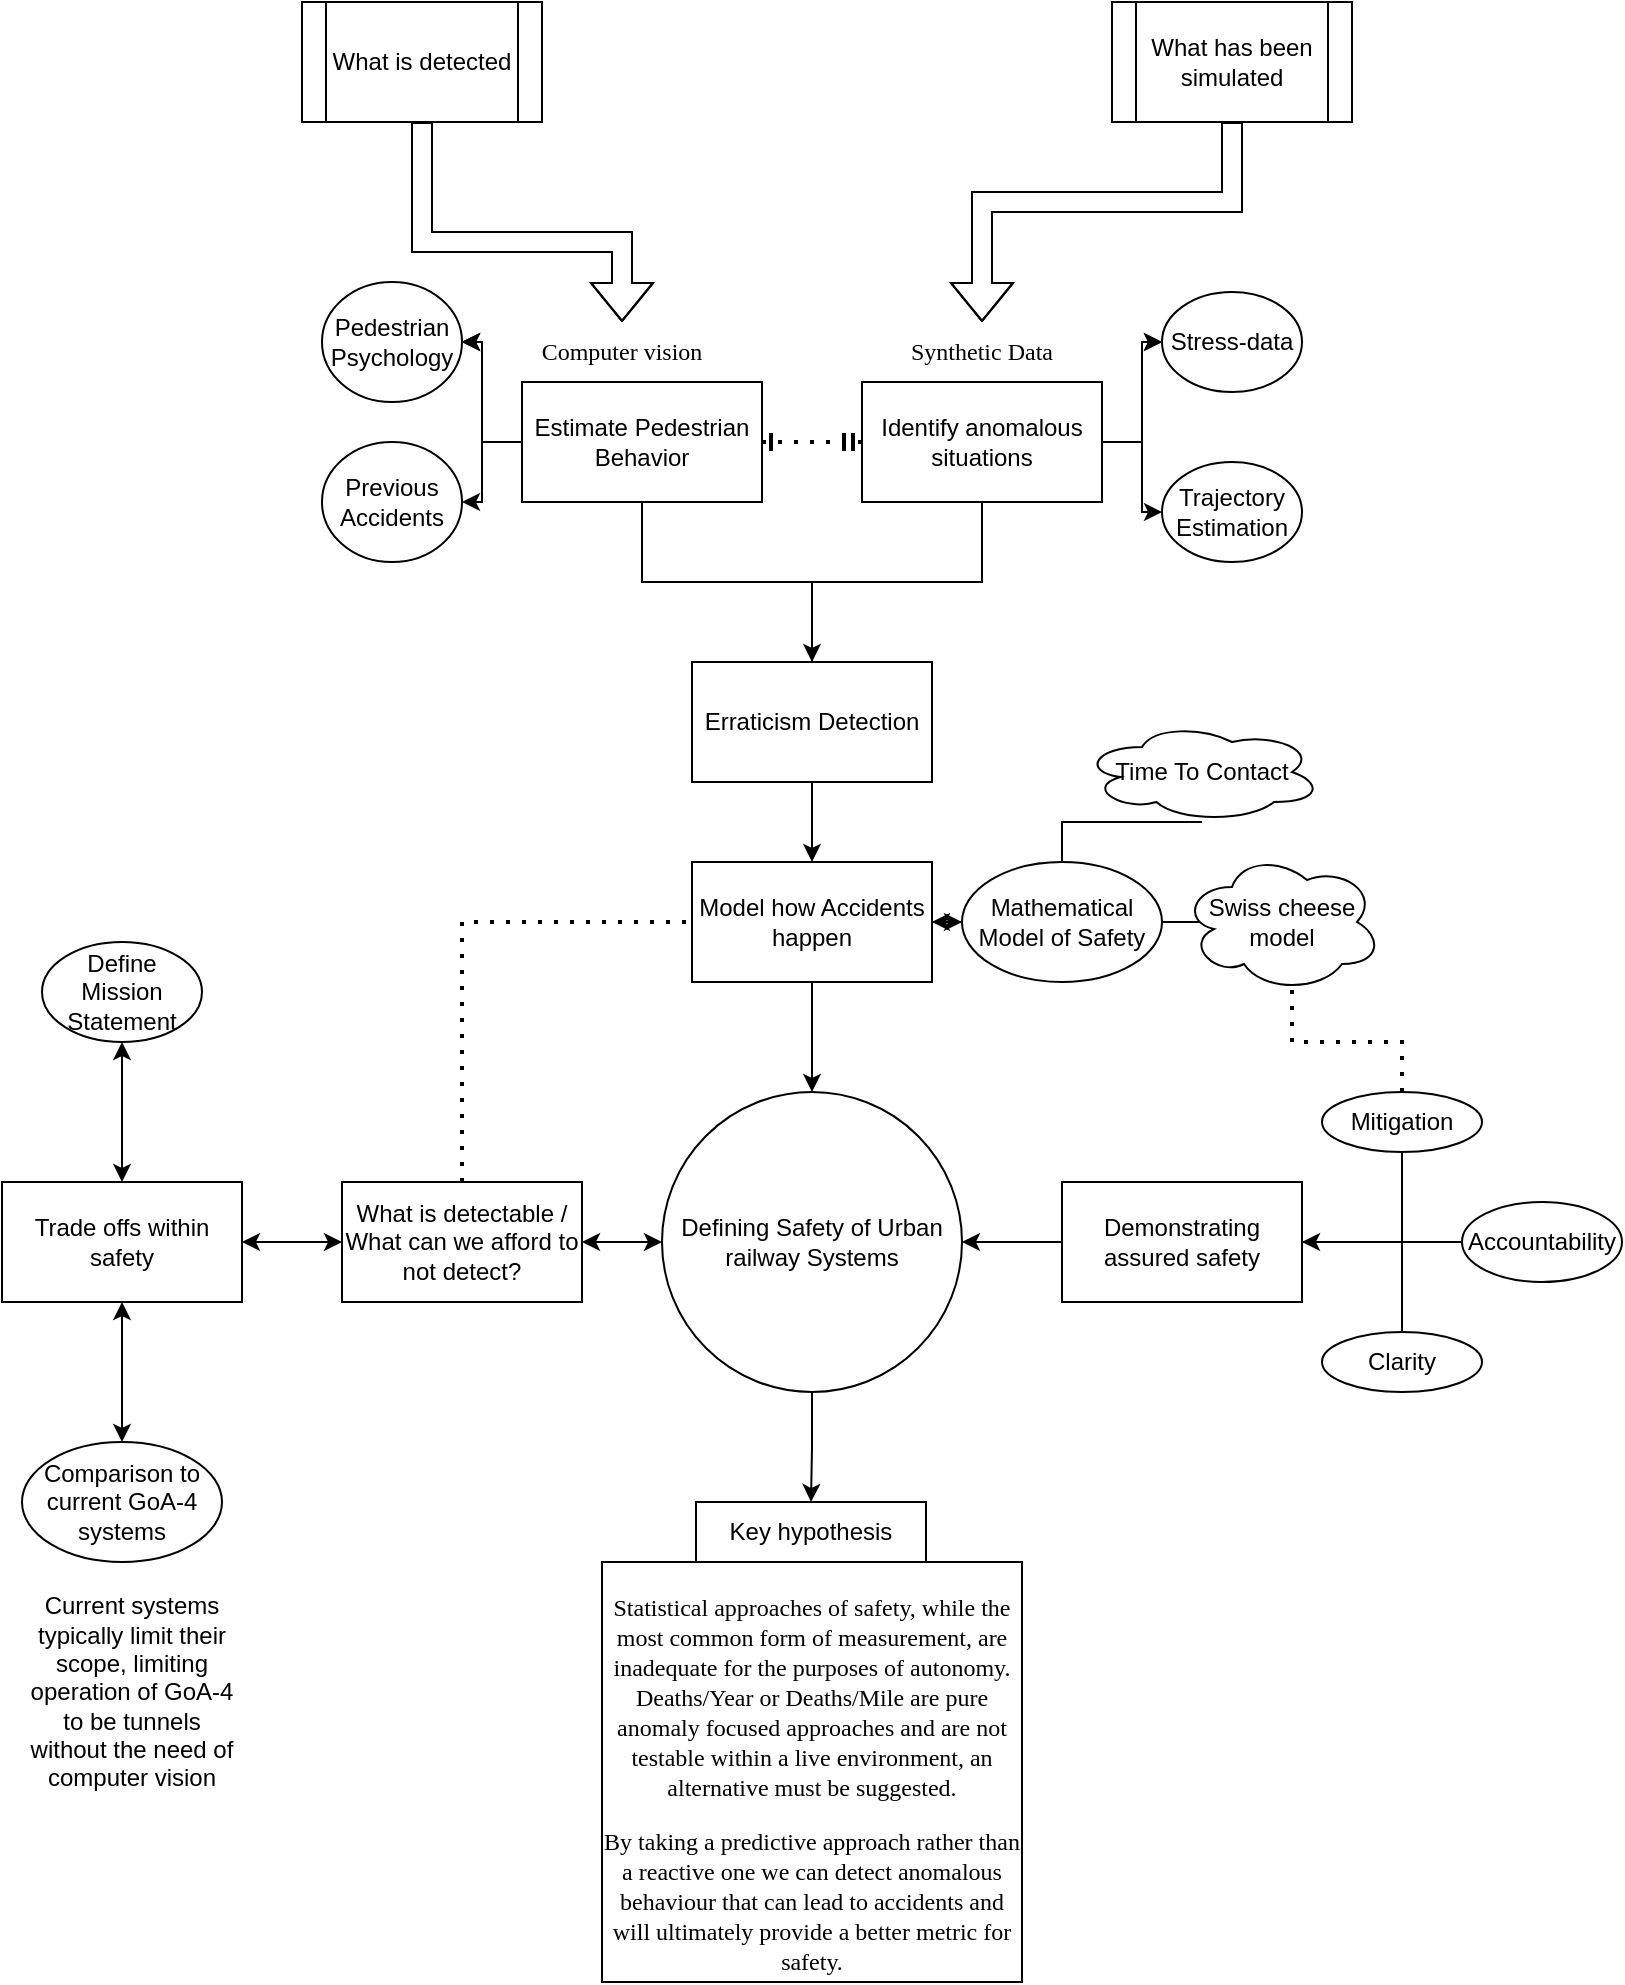 <mxfile version="21.0.6" type="github">
  <diagram name="Page-1" id="YizXqlMxTFFmfGiaMgVp">
    <mxGraphModel dx="1871" dy="2411" grid="1" gridSize="10" guides="1" tooltips="1" connect="1" arrows="1" fold="1" page="1" pageScale="1" pageWidth="850" pageHeight="1100" math="0" shadow="0">
      <root>
        <mxCell id="0" />
        <mxCell id="1" parent="0" />
        <mxCell id="wzwuGxx-aYTTG0eEZtZC-3" value="" style="edgeStyle=orthogonalEdgeStyle;rounded=0;orthogonalLoop=1;jettySize=auto;html=1;startArrow=classic;startFill=1;endArrow=none;endFill=0;" parent="1" source="wzwuGxx-aYTTG0eEZtZC-1" target="wzwuGxx-aYTTG0eEZtZC-2" edge="1">
          <mxGeometry relative="1" as="geometry" />
        </mxCell>
        <mxCell id="wzwuGxx-aYTTG0eEZtZC-30" value="" style="edgeStyle=orthogonalEdgeStyle;rounded=0;orthogonalLoop=1;jettySize=auto;html=1;startArrow=classic;startFill=1;" parent="1" source="wzwuGxx-aYTTG0eEZtZC-1" target="wzwuGxx-aYTTG0eEZtZC-29" edge="1">
          <mxGeometry relative="1" as="geometry" />
        </mxCell>
        <mxCell id="wzwuGxx-aYTTG0eEZtZC-34" value="" style="edgeStyle=orthogonalEdgeStyle;rounded=0;orthogonalLoop=1;jettySize=auto;html=1;startArrow=classic;startFill=1;endArrow=none;endFill=0;" parent="1" source="wzwuGxx-aYTTG0eEZtZC-1" target="wzwuGxx-aYTTG0eEZtZC-33" edge="1">
          <mxGeometry relative="1" as="geometry" />
        </mxCell>
        <mxCell id="wzwuGxx-aYTTG0eEZtZC-43" value="" style="edgeStyle=orthogonalEdgeStyle;rounded=0;orthogonalLoop=1;jettySize=auto;html=1;" parent="1" source="wzwuGxx-aYTTG0eEZtZC-1" target="wzwuGxx-aYTTG0eEZtZC-42" edge="1">
          <mxGeometry relative="1" as="geometry" />
        </mxCell>
        <mxCell id="wzwuGxx-aYTTG0eEZtZC-1" value="Defining Safety of Urban railway Systems" style="ellipse;whiteSpace=wrap;html=1;aspect=fixed;" parent="1" vertex="1">
          <mxGeometry x="350" y="475" width="150" height="150" as="geometry" />
        </mxCell>
        <mxCell id="wzwuGxx-aYTTG0eEZtZC-5" value="" style="edgeStyle=orthogonalEdgeStyle;rounded=0;orthogonalLoop=1;jettySize=auto;html=1;startArrow=classic;startFill=1;endArrow=none;endFill=0;" parent="1" source="wzwuGxx-aYTTG0eEZtZC-2" target="wzwuGxx-aYTTG0eEZtZC-4" edge="1">
          <mxGeometry relative="1" as="geometry" />
        </mxCell>
        <mxCell id="wzwuGxx-aYTTG0eEZtZC-19" value="" style="edgeStyle=orthogonalEdgeStyle;rounded=0;orthogonalLoop=1;jettySize=auto;html=1;startArrow=classic;startFill=1;" parent="1" source="wzwuGxx-aYTTG0eEZtZC-2" target="wzwuGxx-aYTTG0eEZtZC-18" edge="1">
          <mxGeometry relative="1" as="geometry" />
        </mxCell>
        <mxCell id="wzwuGxx-aYTTG0eEZtZC-2" value="Model how Accidents happen" style="whiteSpace=wrap;html=1;" parent="1" vertex="1">
          <mxGeometry x="365" y="360" width="120" height="60" as="geometry" />
        </mxCell>
        <mxCell id="wzwuGxx-aYTTG0eEZtZC-7" value="" style="edgeStyle=orthogonalEdgeStyle;rounded=0;orthogonalLoop=1;jettySize=auto;html=1;endArrow=none;endFill=0;" parent="1" source="wzwuGxx-aYTTG0eEZtZC-4" target="wzwuGxx-aYTTG0eEZtZC-6" edge="1">
          <mxGeometry relative="1" as="geometry" />
        </mxCell>
        <mxCell id="wzwuGxx-aYTTG0eEZtZC-11" value="" style="edgeStyle=orthogonalEdgeStyle;rounded=0;orthogonalLoop=1;jettySize=auto;html=1;startArrow=classic;startFill=1;endArrow=none;endFill=0;" parent="1" source="wzwuGxx-aYTTG0eEZtZC-4" target="wzwuGxx-aYTTG0eEZtZC-10" edge="1">
          <mxGeometry relative="1" as="geometry" />
        </mxCell>
        <mxCell id="wzwuGxx-aYTTG0eEZtZC-4" value="Erraticism Detection" style="whiteSpace=wrap;html=1;" parent="1" vertex="1">
          <mxGeometry x="365" y="260" width="120" height="60" as="geometry" />
        </mxCell>
        <mxCell id="wzwuGxx-aYTTG0eEZtZC-13" value="" style="edgeStyle=orthogonalEdgeStyle;rounded=0;orthogonalLoop=1;jettySize=auto;html=1;" parent="1" source="wzwuGxx-aYTTG0eEZtZC-6" target="wzwuGxx-aYTTG0eEZtZC-12" edge="1">
          <mxGeometry relative="1" as="geometry" />
        </mxCell>
        <mxCell id="wzwuGxx-aYTTG0eEZtZC-14" value="" style="edgeStyle=orthogonalEdgeStyle;rounded=0;orthogonalLoop=1;jettySize=auto;html=1;" parent="1" source="wzwuGxx-aYTTG0eEZtZC-6" target="wzwuGxx-aYTTG0eEZtZC-12" edge="1">
          <mxGeometry relative="1" as="geometry" />
        </mxCell>
        <mxCell id="wzwuGxx-aYTTG0eEZtZC-15" value="" style="edgeStyle=orthogonalEdgeStyle;rounded=0;orthogonalLoop=1;jettySize=auto;html=1;" parent="1" source="wzwuGxx-aYTTG0eEZtZC-6" target="wzwuGxx-aYTTG0eEZtZC-12" edge="1">
          <mxGeometry relative="1" as="geometry" />
        </mxCell>
        <mxCell id="wzwuGxx-aYTTG0eEZtZC-17" value="" style="edgeStyle=orthogonalEdgeStyle;rounded=0;orthogonalLoop=1;jettySize=auto;html=1;" parent="1" source="wzwuGxx-aYTTG0eEZtZC-6" target="wzwuGxx-aYTTG0eEZtZC-16" edge="1">
          <mxGeometry relative="1" as="geometry" />
        </mxCell>
        <mxCell id="wzwuGxx-aYTTG0eEZtZC-6" value="Estimate Pedestrian Behavior" style="whiteSpace=wrap;html=1;" parent="1" vertex="1">
          <mxGeometry x="280" y="120" width="120" height="60" as="geometry" />
        </mxCell>
        <mxCell id="wzwuGxx-aYTTG0eEZtZC-23" value="" style="edgeStyle=orthogonalEdgeStyle;rounded=0;orthogonalLoop=1;jettySize=auto;html=1;" parent="1" source="wzwuGxx-aYTTG0eEZtZC-10" target="wzwuGxx-aYTTG0eEZtZC-22" edge="1">
          <mxGeometry relative="1" as="geometry" />
        </mxCell>
        <mxCell id="wzwuGxx-aYTTG0eEZtZC-24" value="" style="edgeStyle=orthogonalEdgeStyle;rounded=0;orthogonalLoop=1;jettySize=auto;html=1;" parent="1" source="wzwuGxx-aYTTG0eEZtZC-10" target="wzwuGxx-aYTTG0eEZtZC-22" edge="1">
          <mxGeometry relative="1" as="geometry" />
        </mxCell>
        <mxCell id="wzwuGxx-aYTTG0eEZtZC-26" value="" style="edgeStyle=orthogonalEdgeStyle;rounded=0;orthogonalLoop=1;jettySize=auto;html=1;" parent="1" source="wzwuGxx-aYTTG0eEZtZC-10" target="wzwuGxx-aYTTG0eEZtZC-25" edge="1">
          <mxGeometry relative="1" as="geometry" />
        </mxCell>
        <mxCell id="wzwuGxx-aYTTG0eEZtZC-10" value="Identify anomalous situations" style="whiteSpace=wrap;html=1;" parent="1" vertex="1">
          <mxGeometry x="450" y="120" width="120" height="60" as="geometry" />
        </mxCell>
        <mxCell id="wzwuGxx-aYTTG0eEZtZC-12" value="Pedestrian Psychology" style="ellipse;whiteSpace=wrap;html=1;" parent="1" vertex="1">
          <mxGeometry x="180" y="70" width="70" height="60" as="geometry" />
        </mxCell>
        <mxCell id="wzwuGxx-aYTTG0eEZtZC-16" value="Previous Accidents" style="ellipse;whiteSpace=wrap;html=1;" parent="1" vertex="1">
          <mxGeometry x="180" y="150" width="70" height="60" as="geometry" />
        </mxCell>
        <mxCell id="wzwuGxx-aYTTG0eEZtZC-21" value="" style="edgeStyle=orthogonalEdgeStyle;rounded=0;orthogonalLoop=1;jettySize=auto;html=1;endArrow=none;endFill=0;" parent="1" source="wzwuGxx-aYTTG0eEZtZC-18" target="wzwuGxx-aYTTG0eEZtZC-20" edge="1">
          <mxGeometry relative="1" as="geometry" />
        </mxCell>
        <mxCell id="wzwuGxx-aYTTG0eEZtZC-28" value="" style="edgeStyle=orthogonalEdgeStyle;rounded=0;orthogonalLoop=1;jettySize=auto;html=1;endArrow=none;endFill=0;" parent="1" source="wzwuGxx-aYTTG0eEZtZC-18" target="wzwuGxx-aYTTG0eEZtZC-27" edge="1">
          <mxGeometry relative="1" as="geometry" />
        </mxCell>
        <mxCell id="wzwuGxx-aYTTG0eEZtZC-18" value="Mathematical Model of Safety" style="ellipse;whiteSpace=wrap;html=1;" parent="1" vertex="1">
          <mxGeometry x="500" y="360" width="100" height="60" as="geometry" />
        </mxCell>
        <mxCell id="wzwuGxx-aYTTG0eEZtZC-20" value="&lt;div&gt;Swiss cheese&lt;/div&gt;&lt;div&gt;model&lt;br&gt;&lt;/div&gt;" style="ellipse;shape=cloud;whiteSpace=wrap;html=1;" parent="1" vertex="1">
          <mxGeometry x="610" y="355" width="100" height="70" as="geometry" />
        </mxCell>
        <mxCell id="wzwuGxx-aYTTG0eEZtZC-22" value="Stress-data" style="ellipse;whiteSpace=wrap;html=1;" parent="1" vertex="1">
          <mxGeometry x="600" y="75" width="70" height="50" as="geometry" />
        </mxCell>
        <mxCell id="wzwuGxx-aYTTG0eEZtZC-25" value="Trajectory Estimation" style="ellipse;whiteSpace=wrap;html=1;" parent="1" vertex="1">
          <mxGeometry x="600" y="160" width="70" height="50" as="geometry" />
        </mxCell>
        <mxCell id="wzwuGxx-aYTTG0eEZtZC-27" value="Time To Contact" style="ellipse;shape=cloud;whiteSpace=wrap;html=1;" parent="1" vertex="1">
          <mxGeometry x="560" y="290" width="120" height="50" as="geometry" />
        </mxCell>
        <mxCell id="EhIsMyNbKFghoJWGRpfX-2" value="" style="edgeStyle=orthogonalEdgeStyle;rounded=0;orthogonalLoop=1;jettySize=auto;html=1;startArrow=classic;startFill=1;" parent="1" source="wzwuGxx-aYTTG0eEZtZC-29" target="EhIsMyNbKFghoJWGRpfX-1" edge="1">
          <mxGeometry relative="1" as="geometry" />
        </mxCell>
        <mxCell id="wzwuGxx-aYTTG0eEZtZC-29" value="What is detectable / What can we afford to not detect?" style="whiteSpace=wrap;html=1;" parent="1" vertex="1">
          <mxGeometry x="190" y="520" width="120" height="60" as="geometry" />
        </mxCell>
        <mxCell id="wzwuGxx-aYTTG0eEZtZC-31" value="" style="endArrow=ERmandOne;dashed=1;html=1;dashPattern=1 3;strokeWidth=2;rounded=0;exitX=1;exitY=0.5;exitDx=0;exitDy=0;entryX=0;entryY=0.5;entryDx=0;entryDy=0;endFill=0;startArrow=ERone;startFill=0;" parent="1" source="wzwuGxx-aYTTG0eEZtZC-6" target="wzwuGxx-aYTTG0eEZtZC-10" edge="1">
          <mxGeometry width="50" height="50" relative="1" as="geometry">
            <mxPoint x="780" y="300" as="sourcePoint" />
            <mxPoint x="820" y="160" as="targetPoint" />
            <Array as="points" />
          </mxGeometry>
        </mxCell>
        <mxCell id="wzwuGxx-aYTTG0eEZtZC-32" value="" style="endArrow=none;dashed=1;html=1;dashPattern=1 3;strokeWidth=2;rounded=0;exitX=0.5;exitY=0;exitDx=0;exitDy=0;entryX=0;entryY=0.5;entryDx=0;entryDy=0;" parent="1" source="wzwuGxx-aYTTG0eEZtZC-29" target="wzwuGxx-aYTTG0eEZtZC-2" edge="1">
          <mxGeometry width="50" height="50" relative="1" as="geometry">
            <mxPoint x="230" y="460" as="sourcePoint" />
            <mxPoint x="280" y="410" as="targetPoint" />
            <Array as="points">
              <mxPoint x="250" y="390" />
            </Array>
          </mxGeometry>
        </mxCell>
        <mxCell id="wzwuGxx-aYTTG0eEZtZC-37" value="" style="edgeStyle=orthogonalEdgeStyle;rounded=0;orthogonalLoop=1;jettySize=auto;html=1;endArrow=none;endFill=0;" parent="1" source="wzwuGxx-aYTTG0eEZtZC-33" target="wzwuGxx-aYTTG0eEZtZC-36" edge="1">
          <mxGeometry relative="1" as="geometry" />
        </mxCell>
        <mxCell id="wzwuGxx-aYTTG0eEZtZC-39" value="" style="edgeStyle=orthogonalEdgeStyle;rounded=0;orthogonalLoop=1;jettySize=auto;html=1;endArrow=none;endFill=0;" parent="1" source="wzwuGxx-aYTTG0eEZtZC-33" target="wzwuGxx-aYTTG0eEZtZC-38" edge="1">
          <mxGeometry relative="1" as="geometry" />
        </mxCell>
        <mxCell id="wzwuGxx-aYTTG0eEZtZC-41" value="" style="edgeStyle=orthogonalEdgeStyle;rounded=0;orthogonalLoop=1;jettySize=auto;html=1;startArrow=classic;startFill=1;endArrow=none;endFill=0;" parent="1" source="wzwuGxx-aYTTG0eEZtZC-33" target="wzwuGxx-aYTTG0eEZtZC-40" edge="1">
          <mxGeometry relative="1" as="geometry" />
        </mxCell>
        <mxCell id="wzwuGxx-aYTTG0eEZtZC-33" value="Demonstrating assured safety" style="whiteSpace=wrap;html=1;" parent="1" vertex="1">
          <mxGeometry x="550" y="520" width="120" height="60" as="geometry" />
        </mxCell>
        <mxCell id="wzwuGxx-aYTTG0eEZtZC-36" value="Clarity" style="ellipse;whiteSpace=wrap;html=1;" parent="1" vertex="1">
          <mxGeometry x="680" y="595" width="80" height="30" as="geometry" />
        </mxCell>
        <mxCell id="wzwuGxx-aYTTG0eEZtZC-38" value="Mitigation" style="ellipse;whiteSpace=wrap;html=1;" parent="1" vertex="1">
          <mxGeometry x="680" y="475" width="80" height="30" as="geometry" />
        </mxCell>
        <mxCell id="wzwuGxx-aYTTG0eEZtZC-40" value="Accountability" style="ellipse;whiteSpace=wrap;html=1;" parent="1" vertex="1">
          <mxGeometry x="750" y="530" width="80" height="40" as="geometry" />
        </mxCell>
        <mxCell id="wzwuGxx-aYTTG0eEZtZC-42" value="Key hypothesis" style="whiteSpace=wrap;html=1;" parent="1" vertex="1">
          <mxGeometry x="367" y="680" width="115" height="30" as="geometry" />
        </mxCell>
        <mxCell id="wzwuGxx-aYTTG0eEZtZC-44" value="&lt;p style=&quot;margin-bottom: 0cm; line-height: normal;&quot; class=&quot;MsoNormal&quot;&gt;&lt;font style=&quot;font-size: 12px;&quot; face=&quot;Times New Roman&quot;&gt;Statistical approaches of safety, while the most common form of measurement, are inadequate for the purposes of autonomy. Deaths/Year or Deaths/Mile are pure anomaly focused approaches and are not testable within a live environment, an alternative must be &lt;font style=&quot;font-size: 12px;&quot;&gt;suggested.&lt;/font&gt;&lt;/font&gt;&lt;/p&gt;&lt;p style=&quot;margin-bottom: 0cm; line-height: normal;&quot; class=&quot;MsoNormal&quot;&gt;&lt;font style=&quot;font-size: 12px;&quot; face=&quot;Times New Roman&quot;&gt;&lt;span style=&quot;&quot;&gt;By taking a predictive approach rather than a reactive one we can detect anomalous behaviour that can lead to accidents and will ultimately provide a better metric for safety.&lt;/span&gt;&lt;/font&gt;&lt;/p&gt;" style="whiteSpace=wrap;html=1;aspect=fixed;" parent="1" vertex="1">
          <mxGeometry x="320" y="710" width="210" height="210" as="geometry" />
        </mxCell>
        <mxCell id="wzwuGxx-aYTTG0eEZtZC-46" value="&lt;font face=&quot;Times New Roman&quot;&gt;Computer vision&lt;/font&gt;" style="text;html=1;strokeColor=none;fillColor=none;align=center;verticalAlign=middle;whiteSpace=wrap;rounded=0;" parent="1" vertex="1">
          <mxGeometry x="270" y="90" width="120" height="30" as="geometry" />
        </mxCell>
        <mxCell id="wzwuGxx-aYTTG0eEZtZC-47" value="&lt;font face=&quot;Times New Roman&quot;&gt;Synthetic Data&lt;br&gt;&lt;/font&gt;" style="text;html=1;strokeColor=none;fillColor=none;align=center;verticalAlign=middle;whiteSpace=wrap;rounded=0;" parent="1" vertex="1">
          <mxGeometry x="450" y="90" width="120" height="30" as="geometry" />
        </mxCell>
        <mxCell id="EhIsMyNbKFghoJWGRpfX-4" value="" style="edgeStyle=orthogonalEdgeStyle;rounded=0;orthogonalLoop=1;jettySize=auto;html=1;startArrow=classic;startFill=1;" parent="1" source="EhIsMyNbKFghoJWGRpfX-1" target="EhIsMyNbKFghoJWGRpfX-3" edge="1">
          <mxGeometry relative="1" as="geometry" />
        </mxCell>
        <mxCell id="EhIsMyNbKFghoJWGRpfX-6" value="" style="edgeStyle=orthogonalEdgeStyle;rounded=0;orthogonalLoop=1;jettySize=auto;html=1;startArrow=classic;startFill=1;" parent="1" source="EhIsMyNbKFghoJWGRpfX-1" target="EhIsMyNbKFghoJWGRpfX-5" edge="1">
          <mxGeometry relative="1" as="geometry" />
        </mxCell>
        <mxCell id="EhIsMyNbKFghoJWGRpfX-1" value="Trade offs within safety" style="whiteSpace=wrap;html=1;" parent="1" vertex="1">
          <mxGeometry x="20" y="520" width="120" height="60" as="geometry" />
        </mxCell>
        <mxCell id="EhIsMyNbKFghoJWGRpfX-3" value="Define Mission Statement" style="ellipse;whiteSpace=wrap;html=1;" parent="1" vertex="1">
          <mxGeometry x="40" y="400" width="80" height="50" as="geometry" />
        </mxCell>
        <mxCell id="EhIsMyNbKFghoJWGRpfX-5" value="Comparison to current GoA-4 systems" style="ellipse;whiteSpace=wrap;html=1;" parent="1" vertex="1">
          <mxGeometry x="30" y="650" width="100" height="60" as="geometry" />
        </mxCell>
        <mxCell id="EhIsMyNbKFghoJWGRpfX-7" value="Current systems typically limit their scope, limiting operation of GoA-4 to be tunnels without the need of computer vision" style="text;html=1;strokeColor=none;fillColor=none;align=center;verticalAlign=middle;whiteSpace=wrap;rounded=0;" parent="1" vertex="1">
          <mxGeometry x="30" y="720" width="110" height="110" as="geometry" />
        </mxCell>
        <mxCell id="XZHoZLcCiwLTe7WHyc-X-1" value="" style="endArrow=none;dashed=1;html=1;dashPattern=1 3;strokeWidth=2;rounded=0;entryX=0.55;entryY=0.95;entryDx=0;entryDy=0;entryPerimeter=0;exitX=0.5;exitY=0;exitDx=0;exitDy=0;" edge="1" parent="1" source="wzwuGxx-aYTTG0eEZtZC-38" target="wzwuGxx-aYTTG0eEZtZC-20">
          <mxGeometry width="50" height="50" relative="1" as="geometry">
            <mxPoint x="580" y="500" as="sourcePoint" />
            <mxPoint x="630" y="450" as="targetPoint" />
            <Array as="points">
              <mxPoint x="720" y="450" />
              <mxPoint x="665" y="450" />
            </Array>
          </mxGeometry>
        </mxCell>
        <mxCell id="XZHoZLcCiwLTe7WHyc-X-2" value="What is detected" style="shape=process;whiteSpace=wrap;html=1;backgroundOutline=1;" vertex="1" parent="1">
          <mxGeometry x="170" y="-70" width="120" height="60" as="geometry" />
        </mxCell>
        <mxCell id="XZHoZLcCiwLTe7WHyc-X-4" value="" style="shape=flexArrow;endArrow=classic;html=1;rounded=0;exitX=0.5;exitY=1;exitDx=0;exitDy=0;entryX=0.5;entryY=0;entryDx=0;entryDy=0;" edge="1" parent="1" source="XZHoZLcCiwLTe7WHyc-X-2" target="wzwuGxx-aYTTG0eEZtZC-46">
          <mxGeometry width="50" height="50" relative="1" as="geometry">
            <mxPoint x="400" y="140" as="sourcePoint" />
            <mxPoint x="280" y="40" as="targetPoint" />
            <Array as="points">
              <mxPoint x="230" y="50" />
              <mxPoint x="330" y="50" />
            </Array>
          </mxGeometry>
        </mxCell>
        <mxCell id="XZHoZLcCiwLTe7WHyc-X-5" value="What has been simulated" style="shape=process;whiteSpace=wrap;html=1;backgroundOutline=1;" vertex="1" parent="1">
          <mxGeometry x="575" y="-70" width="120" height="60" as="geometry" />
        </mxCell>
        <mxCell id="XZHoZLcCiwLTe7WHyc-X-6" value="" style="shape=flexArrow;endArrow=classic;html=1;rounded=0;exitX=0.5;exitY=1;exitDx=0;exitDy=0;entryX=0.5;entryY=0;entryDx=0;entryDy=0;" edge="1" parent="1" source="XZHoZLcCiwLTe7WHyc-X-5" target="wzwuGxx-aYTTG0eEZtZC-47">
          <mxGeometry width="50" height="50" relative="1" as="geometry">
            <mxPoint x="399.5" y="30" as="sourcePoint" />
            <mxPoint x="449.5" y="-20" as="targetPoint" />
            <Array as="points">
              <mxPoint x="635" y="30" />
              <mxPoint x="510" y="30" />
            </Array>
          </mxGeometry>
        </mxCell>
      </root>
    </mxGraphModel>
  </diagram>
</mxfile>
